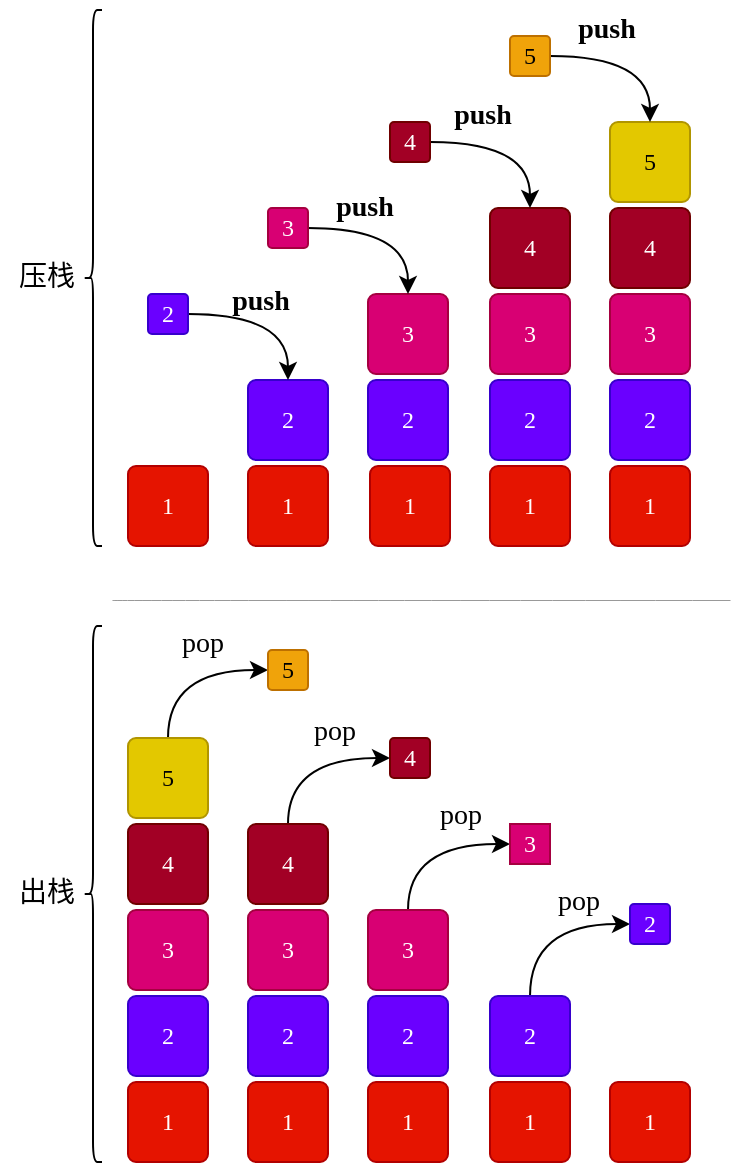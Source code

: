 <mxfile version="20.2.3" type="device" pages="5"><diagram id="qOT2HNkKHY7KAXEcqiIJ" name="图4-1"><mxGraphModel dx="1234" dy="791" grid="0" gridSize="10" guides="1" tooltips="1" connect="1" arrows="1" fold="1" page="1" pageScale="1" pageWidth="550" pageHeight="1000" math="0" shadow="0"><root><mxCell id="0"/><mxCell id="1" parent="0"/><mxCell id="9qZE-AeLcL2f0it0Uvyx-2" value="1" style="rounded=1;whiteSpace=wrap;html=1;fontFamily=Comic Sans MS;arcSize=10;fillColor=#e51400;fontColor=#ffffff;strokeColor=#B20000;" vertex="1" parent="1"><mxGeometry x="85" y="252" width="40" height="40" as="geometry"/></mxCell><mxCell id="9qZE-AeLcL2f0it0Uvyx-3" value="1" style="rounded=1;whiteSpace=wrap;html=1;fontFamily=Comic Sans MS;arcSize=10;fillColor=#e51400;fontColor=#ffffff;strokeColor=#B20000;" vertex="1" parent="1"><mxGeometry x="145" y="252" width="40" height="40" as="geometry"/></mxCell><mxCell id="9qZE-AeLcL2f0it0Uvyx-4" value="2" style="rounded=1;whiteSpace=wrap;html=1;fontFamily=Comic Sans MS;arcSize=10;fillColor=#6a00ff;fontColor=#ffffff;strokeColor=#3700CC;" vertex="1" parent="1"><mxGeometry x="145" y="209" width="40" height="40" as="geometry"/></mxCell><mxCell id="9qZE-AeLcL2f0it0Uvyx-5" value="1" style="rounded=1;whiteSpace=wrap;html=1;fontFamily=Comic Sans MS;arcSize=10;fillColor=#e51400;fontColor=#ffffff;strokeColor=#B20000;" vertex="1" parent="1"><mxGeometry x="206" y="252" width="40" height="40" as="geometry"/></mxCell><mxCell id="9qZE-AeLcL2f0it0Uvyx-6" value="2" style="rounded=1;whiteSpace=wrap;html=1;fontFamily=Comic Sans MS;arcSize=10;fillColor=#6a00ff;fontColor=#ffffff;strokeColor=#3700CC;" vertex="1" parent="1"><mxGeometry x="205" y="209" width="40" height="40" as="geometry"/></mxCell><mxCell id="9qZE-AeLcL2f0it0Uvyx-7" value="3" style="rounded=1;whiteSpace=wrap;html=1;fontFamily=Comic Sans MS;arcSize=10;fillColor=#d80073;fontColor=#ffffff;strokeColor=#A50040;" vertex="1" parent="1"><mxGeometry x="205" y="166" width="40" height="40" as="geometry"/></mxCell><mxCell id="9qZE-AeLcL2f0it0Uvyx-8" value="1" style="rounded=1;whiteSpace=wrap;html=1;fontFamily=Comic Sans MS;arcSize=10;fillColor=#e51400;fontColor=#ffffff;strokeColor=#B20000;" vertex="1" parent="1"><mxGeometry x="266" y="252" width="40" height="40" as="geometry"/></mxCell><mxCell id="9qZE-AeLcL2f0it0Uvyx-9" value="2" style="rounded=1;whiteSpace=wrap;html=1;fontFamily=Comic Sans MS;arcSize=10;fillColor=#6a00ff;fontColor=#ffffff;strokeColor=#3700CC;" vertex="1" parent="1"><mxGeometry x="266" y="209" width="40" height="40" as="geometry"/></mxCell><mxCell id="9qZE-AeLcL2f0it0Uvyx-10" value="3" style="rounded=1;whiteSpace=wrap;html=1;fontFamily=Comic Sans MS;arcSize=10;fillColor=#d80073;fontColor=#ffffff;strokeColor=#A50040;" vertex="1" parent="1"><mxGeometry x="266" y="166" width="40" height="40" as="geometry"/></mxCell><mxCell id="9qZE-AeLcL2f0it0Uvyx-11" value="4" style="rounded=1;whiteSpace=wrap;html=1;fontFamily=Comic Sans MS;arcSize=10;fillColor=#a20025;fontColor=#ffffff;strokeColor=#6F0000;" vertex="1" parent="1"><mxGeometry x="266" y="123" width="40" height="40" as="geometry"/></mxCell><mxCell id="9qZE-AeLcL2f0it0Uvyx-12" value="1" style="rounded=1;whiteSpace=wrap;html=1;fontFamily=Comic Sans MS;arcSize=10;fillColor=#e51400;fontColor=#ffffff;strokeColor=#B20000;" vertex="1" parent="1"><mxGeometry x="326" y="252" width="40" height="40" as="geometry"/></mxCell><mxCell id="9qZE-AeLcL2f0it0Uvyx-13" value="2" style="rounded=1;whiteSpace=wrap;html=1;fontFamily=Comic Sans MS;arcSize=10;fillColor=#6a00ff;fontColor=#ffffff;strokeColor=#3700CC;" vertex="1" parent="1"><mxGeometry x="326" y="209" width="40" height="40" as="geometry"/></mxCell><mxCell id="9qZE-AeLcL2f0it0Uvyx-14" value="3" style="rounded=1;whiteSpace=wrap;html=1;fontFamily=Comic Sans MS;arcSize=10;fillColor=#d80073;fontColor=#ffffff;strokeColor=#A50040;" vertex="1" parent="1"><mxGeometry x="326" y="166" width="40" height="40" as="geometry"/></mxCell><mxCell id="9qZE-AeLcL2f0it0Uvyx-15" value="4" style="rounded=1;whiteSpace=wrap;html=1;fontFamily=Comic Sans MS;arcSize=10;fillColor=#a20025;fontColor=#ffffff;strokeColor=#6F0000;" vertex="1" parent="1"><mxGeometry x="326" y="123" width="40" height="40" as="geometry"/></mxCell><mxCell id="9qZE-AeLcL2f0it0Uvyx-16" value="5" style="rounded=1;whiteSpace=wrap;html=1;fontFamily=Comic Sans MS;arcSize=10;fillColor=#e3c800;fontColor=#000000;strokeColor=#B09500;" vertex="1" parent="1"><mxGeometry x="326" y="80" width="40" height="40" as="geometry"/></mxCell><mxCell id="9qZE-AeLcL2f0it0Uvyx-25" style="edgeStyle=orthogonalEdgeStyle;rounded=0;orthogonalLoop=1;jettySize=auto;html=1;exitX=1;exitY=0.5;exitDx=0;exitDy=0;fontFamily=Comic Sans MS;curved=1;" edge="1" parent="1" source="9qZE-AeLcL2f0it0Uvyx-17" target="9qZE-AeLcL2f0it0Uvyx-4"><mxGeometry relative="1" as="geometry"/></mxCell><mxCell id="9qZE-AeLcL2f0it0Uvyx-17" value="2" style="rounded=1;whiteSpace=wrap;html=1;fontFamily=Comic Sans MS;arcSize=10;fillColor=#6a00ff;fontColor=#ffffff;strokeColor=#3700CC;" vertex="1" parent="1"><mxGeometry x="95" y="166" width="20" height="20" as="geometry"/></mxCell><mxCell id="9qZE-AeLcL2f0it0Uvyx-26" style="edgeStyle=orthogonalEdgeStyle;curved=1;rounded=0;orthogonalLoop=1;jettySize=auto;html=1;exitX=1;exitY=0.5;exitDx=0;exitDy=0;fontFamily=Comic Sans MS;" edge="1" parent="1" source="9qZE-AeLcL2f0it0Uvyx-20" target="9qZE-AeLcL2f0it0Uvyx-7"><mxGeometry relative="1" as="geometry"/></mxCell><mxCell id="9qZE-AeLcL2f0it0Uvyx-20" value="3" style="rounded=1;whiteSpace=wrap;html=1;fontFamily=Comic Sans MS;arcSize=10;fillColor=#d80073;fontColor=#ffffff;strokeColor=#A50040;" vertex="1" parent="1"><mxGeometry x="155" y="123" width="20" height="20" as="geometry"/></mxCell><mxCell id="9qZE-AeLcL2f0it0Uvyx-27" style="edgeStyle=orthogonalEdgeStyle;curved=1;rounded=0;orthogonalLoop=1;jettySize=auto;html=1;exitX=1;exitY=0.5;exitDx=0;exitDy=0;fontFamily=Comic Sans MS;" edge="1" parent="1" source="9qZE-AeLcL2f0it0Uvyx-21" target="9qZE-AeLcL2f0it0Uvyx-11"><mxGeometry relative="1" as="geometry"/></mxCell><mxCell id="9qZE-AeLcL2f0it0Uvyx-21" value="4" style="rounded=1;whiteSpace=wrap;html=1;fontFamily=Comic Sans MS;arcSize=10;fillColor=#a20025;fontColor=#ffffff;strokeColor=#6F0000;" vertex="1" parent="1"><mxGeometry x="216" y="80" width="20" height="20" as="geometry"/></mxCell><mxCell id="9qZE-AeLcL2f0it0Uvyx-28" style="edgeStyle=orthogonalEdgeStyle;curved=1;rounded=0;orthogonalLoop=1;jettySize=auto;html=1;exitX=1;exitY=0.5;exitDx=0;exitDy=0;fontFamily=Comic Sans MS;" edge="1" parent="1" source="9qZE-AeLcL2f0it0Uvyx-22" target="9qZE-AeLcL2f0it0Uvyx-16"><mxGeometry relative="1" as="geometry"/></mxCell><mxCell id="9qZE-AeLcL2f0it0Uvyx-22" value="5" style="rounded=1;whiteSpace=wrap;html=1;fontFamily=Comic Sans MS;arcSize=10;fillColor=#f0a30a;fontColor=#000000;strokeColor=#BD7000;" vertex="1" parent="1"><mxGeometry x="276" y="37" width="20" height="20" as="geometry"/></mxCell><mxCell id="9qZE-AeLcL2f0it0Uvyx-29" value="&lt;b&gt;&lt;font style=&quot;font-size: 14px;&quot;&gt;push&lt;/font&gt;&lt;/b&gt;" style="text;html=1;align=center;verticalAlign=middle;resizable=0;points=[];autosize=1;strokeColor=none;fillColor=none;fontFamily=Comic Sans MS;" vertex="1" parent="1"><mxGeometry x="127" y="155" width="48" height="29" as="geometry"/></mxCell><mxCell id="9qZE-AeLcL2f0it0Uvyx-32" value="&lt;b&gt;&lt;font style=&quot;font-size: 14px;&quot;&gt;push&lt;/font&gt;&lt;/b&gt;" style="text;html=1;align=center;verticalAlign=middle;resizable=0;points=[];autosize=1;strokeColor=none;fillColor=none;fontFamily=Comic Sans MS;" vertex="1" parent="1"><mxGeometry x="179" y="108" width="48" height="29" as="geometry"/></mxCell><mxCell id="9qZE-AeLcL2f0it0Uvyx-33" value="&lt;b&gt;&lt;font style=&quot;font-size: 14px;&quot;&gt;push&lt;/font&gt;&lt;/b&gt;" style="text;html=1;align=center;verticalAlign=middle;resizable=0;points=[];autosize=1;strokeColor=none;fillColor=none;fontFamily=Comic Sans MS;" vertex="1" parent="1"><mxGeometry x="238" y="62" width="48" height="29" as="geometry"/></mxCell><mxCell id="9qZE-AeLcL2f0it0Uvyx-34" value="&lt;b&gt;&lt;font style=&quot;font-size: 14px;&quot;&gt;push&lt;/font&gt;&lt;/b&gt;" style="text;html=1;align=center;verticalAlign=middle;resizable=0;points=[];autosize=1;strokeColor=none;fillColor=none;fontFamily=Comic Sans MS;" vertex="1" parent="1"><mxGeometry x="300" y="19" width="48" height="29" as="geometry"/></mxCell><mxCell id="9qZE-AeLcL2f0it0Uvyx-35" value="1" style="rounded=1;whiteSpace=wrap;html=1;fontFamily=Comic Sans MS;arcSize=10;fillColor=#e51400;fontColor=#ffffff;strokeColor=#B20000;" vertex="1" parent="1"><mxGeometry x="85" y="560" width="40" height="40" as="geometry"/></mxCell><mxCell id="9qZE-AeLcL2f0it0Uvyx-36" value="2" style="rounded=1;whiteSpace=wrap;html=1;fontFamily=Comic Sans MS;arcSize=10;fillColor=#6a00ff;fontColor=#ffffff;strokeColor=#3700CC;" vertex="1" parent="1"><mxGeometry x="85" y="517" width="40" height="40" as="geometry"/></mxCell><mxCell id="9qZE-AeLcL2f0it0Uvyx-37" value="3" style="rounded=1;whiteSpace=wrap;html=1;fontFamily=Comic Sans MS;arcSize=10;fillColor=#d80073;fontColor=#ffffff;strokeColor=#A50040;" vertex="1" parent="1"><mxGeometry x="85" y="474" width="40" height="40" as="geometry"/></mxCell><mxCell id="9qZE-AeLcL2f0it0Uvyx-38" value="4" style="rounded=1;whiteSpace=wrap;html=1;fontFamily=Comic Sans MS;arcSize=10;fillColor=#a20025;fontColor=#ffffff;strokeColor=#6F0000;" vertex="1" parent="1"><mxGeometry x="85" y="431" width="40" height="40" as="geometry"/></mxCell><mxCell id="9qZE-AeLcL2f0it0Uvyx-55" style="edgeStyle=orthogonalEdgeStyle;curved=1;rounded=0;orthogonalLoop=1;jettySize=auto;html=1;exitX=0.5;exitY=0;exitDx=0;exitDy=0;entryX=0;entryY=0.5;entryDx=0;entryDy=0;fontFamily=Comic Sans MS;fontSize=14;" edge="1" parent="1" source="9qZE-AeLcL2f0it0Uvyx-39" target="9qZE-AeLcL2f0it0Uvyx-50"><mxGeometry relative="1" as="geometry"/></mxCell><mxCell id="9qZE-AeLcL2f0it0Uvyx-39" value="5" style="rounded=1;whiteSpace=wrap;html=1;fontFamily=Comic Sans MS;arcSize=10;fillColor=#e3c800;fontColor=#000000;strokeColor=#B09500;" vertex="1" parent="1"><mxGeometry x="85" y="388" width="40" height="40" as="geometry"/></mxCell><mxCell id="9qZE-AeLcL2f0it0Uvyx-40" value="1" style="rounded=1;whiteSpace=wrap;html=1;fontFamily=Comic Sans MS;arcSize=10;fillColor=#e51400;fontColor=#ffffff;strokeColor=#B20000;" vertex="1" parent="1"><mxGeometry x="145" y="560" width="40" height="40" as="geometry"/></mxCell><mxCell id="9qZE-AeLcL2f0it0Uvyx-41" value="2" style="rounded=1;whiteSpace=wrap;html=1;fontFamily=Comic Sans MS;arcSize=10;fillColor=#6a00ff;fontColor=#ffffff;strokeColor=#3700CC;" vertex="1" parent="1"><mxGeometry x="145" y="517" width="40" height="40" as="geometry"/></mxCell><mxCell id="9qZE-AeLcL2f0it0Uvyx-42" value="3" style="rounded=1;whiteSpace=wrap;html=1;fontFamily=Comic Sans MS;arcSize=10;fillColor=#d80073;fontColor=#ffffff;strokeColor=#A50040;" vertex="1" parent="1"><mxGeometry x="145" y="474" width="40" height="40" as="geometry"/></mxCell><mxCell id="9qZE-AeLcL2f0it0Uvyx-56" style="edgeStyle=orthogonalEdgeStyle;curved=1;rounded=0;orthogonalLoop=1;jettySize=auto;html=1;exitX=0.5;exitY=0;exitDx=0;exitDy=0;entryX=0;entryY=0.5;entryDx=0;entryDy=0;fontFamily=Comic Sans MS;fontSize=14;" edge="1" parent="1" source="9qZE-AeLcL2f0it0Uvyx-43" target="9qZE-AeLcL2f0it0Uvyx-51"><mxGeometry relative="1" as="geometry"/></mxCell><mxCell id="9qZE-AeLcL2f0it0Uvyx-43" value="4" style="rounded=1;whiteSpace=wrap;html=1;fontFamily=Comic Sans MS;arcSize=10;fillColor=#a20025;fontColor=#ffffff;strokeColor=#6F0000;" vertex="1" parent="1"><mxGeometry x="145" y="431" width="40" height="40" as="geometry"/></mxCell><mxCell id="9qZE-AeLcL2f0it0Uvyx-44" value="1" style="rounded=1;whiteSpace=wrap;html=1;fontFamily=Comic Sans MS;arcSize=10;fillColor=#e51400;fontColor=#ffffff;strokeColor=#B20000;" vertex="1" parent="1"><mxGeometry x="205" y="560" width="40" height="40" as="geometry"/></mxCell><mxCell id="9qZE-AeLcL2f0it0Uvyx-45" value="2" style="rounded=1;whiteSpace=wrap;html=1;fontFamily=Comic Sans MS;arcSize=10;fillColor=#6a00ff;fontColor=#ffffff;strokeColor=#3700CC;" vertex="1" parent="1"><mxGeometry x="205" y="517" width="40" height="40" as="geometry"/></mxCell><mxCell id="9qZE-AeLcL2f0it0Uvyx-57" style="edgeStyle=orthogonalEdgeStyle;curved=1;rounded=0;orthogonalLoop=1;jettySize=auto;html=1;exitX=0.5;exitY=0;exitDx=0;exitDy=0;entryX=0;entryY=0.5;entryDx=0;entryDy=0;fontFamily=Comic Sans MS;fontSize=14;" edge="1" parent="1" source="9qZE-AeLcL2f0it0Uvyx-46" target="9qZE-AeLcL2f0it0Uvyx-53"><mxGeometry relative="1" as="geometry"/></mxCell><mxCell id="9qZE-AeLcL2f0it0Uvyx-46" value="3" style="rounded=1;whiteSpace=wrap;html=1;fontFamily=Comic Sans MS;arcSize=10;fillColor=#d80073;fontColor=#ffffff;strokeColor=#A50040;" vertex="1" parent="1"><mxGeometry x="205" y="474" width="40" height="40" as="geometry"/></mxCell><mxCell id="9qZE-AeLcL2f0it0Uvyx-47" value="1" style="rounded=1;whiteSpace=wrap;html=1;fontFamily=Comic Sans MS;arcSize=10;fillColor=#e51400;fontColor=#ffffff;strokeColor=#B20000;" vertex="1" parent="1"><mxGeometry x="266" y="560" width="40" height="40" as="geometry"/></mxCell><mxCell id="9qZE-AeLcL2f0it0Uvyx-58" style="edgeStyle=orthogonalEdgeStyle;curved=1;rounded=0;orthogonalLoop=1;jettySize=auto;html=1;exitX=0.5;exitY=0;exitDx=0;exitDy=0;entryX=0;entryY=0.5;entryDx=0;entryDy=0;fontFamily=Comic Sans MS;fontSize=14;" edge="1" parent="1" source="9qZE-AeLcL2f0it0Uvyx-48" target="9qZE-AeLcL2f0it0Uvyx-54"><mxGeometry relative="1" as="geometry"/></mxCell><mxCell id="9qZE-AeLcL2f0it0Uvyx-48" value="2" style="rounded=1;whiteSpace=wrap;html=1;fontFamily=Comic Sans MS;arcSize=10;fillColor=#6a00ff;fontColor=#ffffff;strokeColor=#3700CC;" vertex="1" parent="1"><mxGeometry x="266" y="517" width="40" height="40" as="geometry"/></mxCell><mxCell id="9qZE-AeLcL2f0it0Uvyx-49" value="1" style="rounded=1;whiteSpace=wrap;html=1;fontFamily=Comic Sans MS;arcSize=10;fillColor=#e51400;fontColor=#ffffff;strokeColor=#B20000;" vertex="1" parent="1"><mxGeometry x="326" y="560" width="40" height="40" as="geometry"/></mxCell><mxCell id="9qZE-AeLcL2f0it0Uvyx-50" value="5" style="rounded=1;whiteSpace=wrap;html=1;fontFamily=Comic Sans MS;arcSize=10;fillColor=#f0a30a;fontColor=#000000;strokeColor=#BD7000;" vertex="1" parent="1"><mxGeometry x="155" y="344" width="20" height="20" as="geometry"/></mxCell><mxCell id="9qZE-AeLcL2f0it0Uvyx-51" value="4" style="rounded=1;whiteSpace=wrap;html=1;fontFamily=Comic Sans MS;arcSize=10;fillColor=#a20025;fontColor=#ffffff;strokeColor=#6F0000;" vertex="1" parent="1"><mxGeometry x="216" y="388" width="20" height="20" as="geometry"/></mxCell><mxCell id="9qZE-AeLcL2f0it0Uvyx-53" value="3" style="rounded=1;whiteSpace=wrap;html=1;fontFamily=Comic Sans MS;arcSize=0;fillColor=#d80073;fontColor=#ffffff;strokeColor=#A50040;" vertex="1" parent="1"><mxGeometry x="276" y="431" width="20" height="20" as="geometry"/></mxCell><mxCell id="9qZE-AeLcL2f0it0Uvyx-54" value="2" style="rounded=1;whiteSpace=wrap;html=1;fontFamily=Comic Sans MS;arcSize=10;fillColor=#6a00ff;fontColor=#ffffff;strokeColor=#3700CC;" vertex="1" parent="1"><mxGeometry x="336" y="471" width="20" height="20" as="geometry"/></mxCell><mxCell id="9qZE-AeLcL2f0it0Uvyx-59" value="pop" style="text;html=1;align=center;verticalAlign=middle;resizable=0;points=[];autosize=1;strokeColor=none;fillColor=none;fontSize=14;fontFamily=Comic Sans MS;" vertex="1" parent="1"><mxGeometry x="102" y="326" width="40" height="29" as="geometry"/></mxCell><mxCell id="9qZE-AeLcL2f0it0Uvyx-60" value="pop" style="text;html=1;align=center;verticalAlign=middle;resizable=0;points=[];autosize=1;strokeColor=none;fillColor=none;fontSize=14;fontFamily=Comic Sans MS;" vertex="1" parent="1"><mxGeometry x="168" y="370" width="40" height="29" as="geometry"/></mxCell><mxCell id="9qZE-AeLcL2f0it0Uvyx-61" value="pop" style="text;html=1;align=center;verticalAlign=middle;resizable=0;points=[];autosize=1;strokeColor=none;fillColor=none;fontSize=14;fontFamily=Comic Sans MS;" vertex="1" parent="1"><mxGeometry x="231" y="412" width="40" height="29" as="geometry"/></mxCell><mxCell id="9qZE-AeLcL2f0it0Uvyx-62" value="pop" style="text;html=1;align=center;verticalAlign=middle;resizable=0;points=[];autosize=1;strokeColor=none;fillColor=none;fontSize=14;fontFamily=Comic Sans MS;" vertex="1" parent="1"><mxGeometry x="290" y="455" width="40" height="29" as="geometry"/></mxCell><mxCell id="9qZE-AeLcL2f0it0Uvyx-63" value="" style="endArrow=none;html=1;rounded=0;fontFamily=Comic Sans MS;fontSize=14;curved=1;strokeWidth=0.5;strokeColor=#999999;" edge="1" parent="1"><mxGeometry width="50" height="50" relative="1" as="geometry"><mxPoint x="77" y="319" as="sourcePoint"/><mxPoint x="386" y="319" as="targetPoint"/></mxGeometry></mxCell><mxCell id="9qZE-AeLcL2f0it0Uvyx-64" value="" style="shape=curlyBracket;whiteSpace=wrap;html=1;rounded=1;fontFamily=Comic Sans MS;fontSize=14;" vertex="1" parent="1"><mxGeometry x="63" y="24" width="9" height="268" as="geometry"/></mxCell><mxCell id="9qZE-AeLcL2f0it0Uvyx-65" value="" style="shape=curlyBracket;whiteSpace=wrap;html=1;rounded=1;fontFamily=Comic Sans MS;fontSize=14;" vertex="1" parent="1"><mxGeometry x="63" y="332" width="9" height="268" as="geometry"/></mxCell><mxCell id="9qZE-AeLcL2f0it0Uvyx-66" value="压栈" style="text;html=1;align=center;verticalAlign=middle;resizable=0;points=[];autosize=1;strokeColor=none;fillColor=none;fontSize=14;fontFamily=Comic Sans MS;" vertex="1" parent="1"><mxGeometry x="21" y="143" width="46" height="29" as="geometry"/></mxCell><mxCell id="9qZE-AeLcL2f0it0Uvyx-67" value="出栈" style="text;html=1;align=center;verticalAlign=middle;resizable=0;points=[];autosize=1;strokeColor=none;fillColor=none;fontSize=14;fontFamily=Comic Sans MS;" vertex="1" parent="1"><mxGeometry x="21" y="451.5" width="46" height="29" as="geometry"/></mxCell></root></mxGraphModel></diagram><diagram id="Rxe-Qqow-APBI7zNEmas" name="图4-2"><mxGraphModel dx="987" dy="633" grid="0" gridSize="10" guides="1" tooltips="1" connect="1" arrows="1" fold="1" page="1" pageScale="1" pageWidth="550" pageHeight="1000" math="0" shadow="0"><root><mxCell id="0"/><mxCell id="1" parent="0"/><mxCell id="JRa3YFE91RJSDqS5MOs0-35" value="" style="rounded=1;whiteSpace=wrap;html=1;fontFamily=Comic Sans MS;fontSize=12;strokeWidth=1;fillColor=none;arcSize=2;" vertex="1" parent="1"><mxGeometry x="116.5" y="141" width="423.5" height="244" as="geometry"/></mxCell><mxCell id="FOy0woTp4od84AZG3J9m-1" value="4" style="rounded=1;whiteSpace=wrap;html=1;fontFamily=Comic Sans MS;arcSize=10;fillColor=#d80073;fontColor=#ffffff;strokeColor=#A50040;" vertex="1" parent="1"><mxGeometry x="135" y="287" width="40" height="40" as="geometry"/></mxCell><mxCell id="FOy0woTp4od84AZG3J9m-2" value="3" style="rounded=1;whiteSpace=wrap;html=1;fontFamily=Comic Sans MS;arcSize=10;fillColor=#d80073;fontColor=#ffffff;strokeColor=#A50040;" vertex="1" parent="1"><mxGeometry x="178" y="287" width="40" height="40" as="geometry"/></mxCell><mxCell id="FOy0woTp4od84AZG3J9m-3" value="2" style="rounded=1;whiteSpace=wrap;html=1;fontFamily=Comic Sans MS;arcSize=10;fillColor=#008a00;fontColor=#ffffff;strokeColor=#005700;" vertex="1" parent="1"><mxGeometry x="220" y="287" width="40" height="40" as="geometry"/></mxCell><mxCell id="FOy0woTp4od84AZG3J9m-4" value="1" style="rounded=1;whiteSpace=wrap;html=1;fontFamily=Comic Sans MS;arcSize=10;fillColor=#008a00;fontColor=#ffffff;strokeColor=#005700;" vertex="1" parent="1"><mxGeometry x="263" y="287" width="40" height="40" as="geometry"/></mxCell><mxCell id="FOy0woTp4od84AZG3J9m-5" value="8" style="rounded=1;whiteSpace=wrap;html=1;fontFamily=Comic Sans MS;arcSize=10;dashed=1;" vertex="1" parent="1"><mxGeometry x="306" y="287" width="40" height="40" as="geometry"/></mxCell><mxCell id="FOy0woTp4od84AZG3J9m-6" value="7" style="rounded=1;whiteSpace=wrap;html=1;fontFamily=Comic Sans MS;arcSize=10;dashed=1;" vertex="1" parent="1"><mxGeometry x="349" y="287" width="40" height="40" as="geometry"/></mxCell><mxCell id="FOy0woTp4od84AZG3J9m-7" value="6" style="rounded=1;whiteSpace=wrap;html=1;fontFamily=Comic Sans MS;arcSize=10;dashed=1;" vertex="1" parent="1"><mxGeometry x="391" y="287" width="40" height="40" as="geometry"/></mxCell><mxCell id="FOy0woTp4od84AZG3J9m-8" value="5" style="rounded=1;whiteSpace=wrap;html=1;fontFamily=Comic Sans MS;arcSize=10;fillColor=#f0a30a;fontColor=#000000;strokeColor=#BD7000;" vertex="1" parent="1"><mxGeometry x="434" y="287" width="40" height="40" as="geometry"/></mxCell><mxCell id="FOy0woTp4od84AZG3J9m-9" value="2" style="rounded=1;whiteSpace=wrap;html=1;fontFamily=Comic Sans MS;arcSize=10;fillColor=#008a00;fontColor=#ffffff;strokeColor=#005700;" vertex="1" parent="1"><mxGeometry x="135" y="229" width="40" height="40" as="geometry"/></mxCell><mxCell id="FOy0woTp4od84AZG3J9m-10" value="1" style="rounded=1;whiteSpace=wrap;html=1;fontFamily=Comic Sans MS;arcSize=10;fillColor=#008a00;fontColor=#ffffff;strokeColor=#005700;" vertex="1" parent="1"><mxGeometry x="178" y="229" width="40" height="40" as="geometry"/></mxCell><mxCell id="FOy0woTp4od84AZG3J9m-11" value="4" style="rounded=1;whiteSpace=wrap;html=1;fontFamily=Comic Sans MS;arcSize=10;fillColor=#d80073;fontColor=#ffffff;strokeColor=#A50040;" vertex="1" parent="1"><mxGeometry x="220" y="229" width="40" height="40" as="geometry"/></mxCell><mxCell id="FOy0woTp4od84AZG3J9m-12" value="3" style="rounded=1;whiteSpace=wrap;html=1;fontFamily=Comic Sans MS;arcSize=10;fillColor=#d80073;fontColor=#ffffff;strokeColor=#A50040;" vertex="1" parent="1"><mxGeometry x="263" y="229" width="40" height="40" as="geometry"/></mxCell><mxCell id="FOy0woTp4od84AZG3J9m-17" value="2" style="rounded=1;whiteSpace=wrap;html=1;fontFamily=Comic Sans MS;arcSize=10;fillColor=#008a00;fontColor=#ffffff;strokeColor=#005700;" vertex="1" parent="1"><mxGeometry x="135" y="173" width="40" height="40" as="geometry"/></mxCell><mxCell id="FOy0woTp4od84AZG3J9m-18" value="1" style="rounded=1;whiteSpace=wrap;html=1;fontFamily=Comic Sans MS;arcSize=10;fillColor=#008a00;fontColor=#ffffff;strokeColor=#005700;" vertex="1" parent="1"><mxGeometry x="178" y="173" width="40" height="40" as="geometry"/></mxCell><mxCell id="JRa3YFE91RJSDqS5MOs0-1" value="1" style="rounded=1;whiteSpace=wrap;html=1;fontFamily=Comic Sans MS;arcSize=10;fillColor=#008a00;fontColor=#ffffff;strokeColor=#005700;" vertex="1" parent="1"><mxGeometry x="62" y="345" width="40" height="40" as="geometry"/></mxCell><mxCell id="JRa3YFE91RJSDqS5MOs0-2" value="2" style="rounded=1;whiteSpace=wrap;html=1;fontFamily=Comic Sans MS;arcSize=10;fillColor=#008a00;fontColor=#ffffff;strokeColor=#005700;" vertex="1" parent="1"><mxGeometry x="62" y="294" width="40" height="40" as="geometry"/></mxCell><mxCell id="JRa3YFE91RJSDqS5MOs0-3" value="3" style="rounded=1;whiteSpace=wrap;html=1;fontFamily=Comic Sans MS;arcSize=10;fillColor=#d80073;fontColor=#ffffff;strokeColor=#A50040;" vertex="1" parent="1"><mxGeometry x="62" y="242" width="40" height="40" as="geometry"/></mxCell><mxCell id="JRa3YFE91RJSDqS5MOs0-4" value="4" style="rounded=1;whiteSpace=wrap;html=1;fontFamily=Comic Sans MS;arcSize=10;fillColor=#d80073;fontColor=#ffffff;strokeColor=#A50040;" vertex="1" parent="1"><mxGeometry x="62" y="191" width="40" height="40" as="geometry"/></mxCell><mxCell id="JRa3YFE91RJSDqS5MOs0-31" style="edgeStyle=orthogonalEdgeStyle;curved=1;rounded=0;orthogonalLoop=1;jettySize=auto;html=1;exitX=0.5;exitY=0;exitDx=0;exitDy=0;entryX=0;entryY=0.5;entryDx=0;entryDy=0;fontFamily=Comic Sans MS;fontSize=12;strokeColor=#000000;strokeWidth=0.5;" edge="1" parent="1" source="JRa3YFE91RJSDqS5MOs0-5" target="JRa3YFE91RJSDqS5MOs0-30"><mxGeometry relative="1" as="geometry"/></mxCell><mxCell id="JRa3YFE91RJSDqS5MOs0-5" value="5" style="rounded=1;whiteSpace=wrap;html=1;fontFamily=Comic Sans MS;arcSize=10;fillColor=#f0a30a;fontColor=#000000;strokeColor=#BD7000;" vertex="1" parent="1"><mxGeometry x="63" y="139.75" width="40" height="40" as="geometry"/></mxCell><mxCell id="JRa3YFE91RJSDqS5MOs0-6" style="edgeStyle=orthogonalEdgeStyle;curved=1;rounded=0;orthogonalLoop=1;jettySize=auto;html=1;exitX=1;exitY=0.5;exitDx=0;exitDy=0;fontFamily=Comic Sans MS;" edge="1" parent="1" source="JRa3YFE91RJSDqS5MOs0-7" target="JRa3YFE91RJSDqS5MOs0-5"><mxGeometry relative="1" as="geometry"/></mxCell><mxCell id="JRa3YFE91RJSDqS5MOs0-7" value="5" style="rounded=1;whiteSpace=wrap;html=1;fontFamily=Comic Sans MS;arcSize=10;fillColor=#f0a30a;fontColor=#000000;strokeColor=#BD7000;" vertex="1" parent="1"><mxGeometry x="13" y="96.75" width="20" height="20" as="geometry"/></mxCell><mxCell id="JRa3YFE91RJSDqS5MOs0-8" value="&lt;b&gt;&lt;font style=&quot;font-size: 14px;&quot;&gt;push&lt;/font&gt;&lt;/b&gt;" style="text;html=1;align=center;verticalAlign=middle;resizable=0;points=[];autosize=1;strokeColor=none;fillColor=none;fontFamily=Comic Sans MS;" vertex="1" parent="1"><mxGeometry x="37" y="78.75" width="48" height="29" as="geometry"/></mxCell><mxCell id="JRa3YFE91RJSDqS5MOs0-9" value="" style="shape=curlyBracket;whiteSpace=wrap;html=1;rounded=1;fontFamily=Comic Sans MS;fontSize=14;rotation=90;" vertex="1" parent="1"><mxGeometry x="254.75" y="179.75" width="13.5" height="83" as="geometry"/></mxCell><mxCell id="JRa3YFE91RJSDqS5MOs0-10" value="&lt;font style=&quot;font-size: 12px;&quot;&gt;双倍扩容&lt;/font&gt;" style="text;html=1;align=center;verticalAlign=middle;resizable=0;points=[];autosize=1;strokeColor=none;fillColor=none;fontSize=14;fontFamily=Comic Sans MS;" vertex="1" parent="1"><mxGeometry x="228.5" y="189" width="66" height="29" as="geometry"/></mxCell><mxCell id="JRa3YFE91RJSDqS5MOs0-11" value="" style="line;strokeWidth=2;html=1;perimeter=backbonePerimeter;points=[];outlineConnect=0;fontFamily=Comic Sans MS;fontSize=12;fillColor=#008a00;fontColor=#ffffff;strokeColor=#005700;" vertex="1" parent="1"><mxGeometry x="136" y="269" width="81" height="9.53" as="geometry"/></mxCell><mxCell id="JRa3YFE91RJSDqS5MOs0-13" value="" style="line;strokeWidth=2;html=1;perimeter=backbonePerimeter;points=[];outlineConnect=0;fontFamily=Comic Sans MS;fontSize=12;fillColor=#d80073;fontColor=#ffffff;strokeColor=#A50040;" vertex="1" parent="1"><mxGeometry x="221" y="269" width="81" height="9.53" as="geometry"/></mxCell><mxCell id="JRa3YFE91RJSDqS5MOs0-14" value="" style="endArrow=classic;html=1;rounded=0;fontFamily=Comic Sans MS;fontSize=12;strokeColor=#005700;strokeWidth=0.5;curved=1;fillColor=#008a00;" edge="1" parent="1" source="JRa3YFE91RJSDqS5MOs0-11"><mxGeometry width="50" height="50" relative="1" as="geometry"><mxPoint x="225" y="321" as="sourcePoint"/><mxPoint x="259" y="285" as="targetPoint"/></mxGeometry></mxCell><mxCell id="JRa3YFE91RJSDqS5MOs0-24" value="步骤2" style="edgeLabel;html=1;align=center;verticalAlign=middle;resizable=0;points=[];fontSize=10;fontFamily=Comic Sans MS;" vertex="1" connectable="0" parent="JRa3YFE91RJSDqS5MOs0-14"><mxGeometry x="-0.161" relative="1" as="geometry"><mxPoint as="offset"/></mxGeometry></mxCell><mxCell id="JRa3YFE91RJSDqS5MOs0-15" value="" style="endArrow=classic;html=1;rounded=0;fontFamily=Comic Sans MS;fontSize=12;strokeColor=#6F0000;strokeWidth=0.5;curved=1;fillColor=#a20025;" edge="1" parent="1" source="JRa3YFE91RJSDqS5MOs0-13"><mxGeometry width="50" height="50" relative="1" as="geometry"><mxPoint x="225" y="321" as="sourcePoint"/><mxPoint x="176" y="286" as="targetPoint"/></mxGeometry></mxCell><mxCell id="JRa3YFE91RJSDqS5MOs0-23" value="步骤1" style="edgeLabel;html=1;align=center;verticalAlign=middle;resizable=0;points=[];fontSize=10;fontFamily=Comic Sans MS;" vertex="1" connectable="0" parent="JRa3YFE91RJSDqS5MOs0-15"><mxGeometry x="-0.07" y="-1" relative="1" as="geometry"><mxPoint as="offset"/></mxGeometry></mxCell><mxCell id="JRa3YFE91RJSDqS5MOs0-18" value="一次扩容，两次数据拷贝&lt;br&gt;System.arraycopy" style="text;html=1;align=center;verticalAlign=middle;resizable=0;points=[];autosize=1;strokeColor=none;fillColor=none;fontSize=12;fontFamily=Comic Sans MS;" vertex="1" parent="1"><mxGeometry x="143.62" y="340" width="150" height="41" as="geometry"/></mxCell><mxCell id="JRa3YFE91RJSDqS5MOs0-19" value="" style="shape=curlyBracket;whiteSpace=wrap;html=1;rounded=1;fontFamily=Comic Sans MS;fontSize=12;strokeWidth=2;rotation=-90;" vertex="1" parent="1"><mxGeometry x="212.12" y="253.62" width="13" height="166.75" as="geometry"/></mxCell><mxCell id="JRa3YFE91RJSDqS5MOs0-26" value="" style="shape=curlyBracket;whiteSpace=wrap;html=1;rounded=1;fontFamily=Comic Sans MS;fontSize=12;strokeWidth=2;rotation=-90;" vertex="1" parent="1"><mxGeometry x="384" y="253.62" width="13" height="166.75" as="geometry"/></mxCell><mxCell id="JRa3YFE91RJSDqS5MOs0-27" value="&lt;font style=&quot;font-size: 12px;&quot;&gt;空间不足后，继续扩容迁移&lt;/font&gt;" style="text;html=1;align=center;verticalAlign=middle;resizable=0;points=[];autosize=1;strokeColor=none;fillColor=none;fontSize=8;fontFamily=Comic Sans MS;" vertex="1" parent="1"><mxGeometry x="309.5" y="340" width="162" height="26" as="geometry"/></mxCell><mxCell id="JRa3YFE91RJSDqS5MOs0-28" value="" style="endArrow=classic;html=1;rounded=0;fontFamily=Comic Sans MS;fontSize=12;strokeColor=#000000;strokeWidth=0.5;curved=1;entryX=0.5;entryY=0;entryDx=0;entryDy=0;" edge="1" parent="1" source="JRa3YFE91RJSDqS5MOs0-29" target="FOy0woTp4od84AZG3J9m-5"><mxGeometry width="50" height="50" relative="1" as="geometry"><mxPoint x="350" y="246" as="sourcePoint"/><mxPoint x="415.5" y="144" as="targetPoint"/></mxGeometry></mxCell><mxCell id="JRa3YFE91RJSDqS5MOs0-29" value="扩容后，从新增扩容位置添加元素" style="text;html=1;align=center;verticalAlign=middle;resizable=0;points=[];autosize=1;strokeColor=none;fillColor=none;fontSize=12;fontFamily=Comic Sans MS;" vertex="1" parent="1"><mxGeometry x="339" y="221" width="198" height="26" as="geometry"/></mxCell><mxCell id="JRa3YFE91RJSDqS5MOs0-30" value="5" style="rounded=1;whiteSpace=wrap;html=1;fontFamily=Comic Sans MS;arcSize=10;fillColor=#f0a30a;fontColor=#000000;strokeColor=#BD7000;" vertex="1" parent="1"><mxGeometry x="146.62" y="96.75" width="20" height="20" as="geometry"/></mxCell><mxCell id="JRa3YFE91RJSDqS5MOs0-33" value="&lt;b&gt;&lt;font style=&quot;font-size: 14px;&quot;&gt;pop&lt;/font&gt;&lt;/b&gt;" style="text;html=1;align=center;verticalAlign=middle;resizable=0;points=[];autosize=1;strokeColor=none;fillColor=none;fontFamily=Comic Sans MS;" vertex="1" parent="1"><mxGeometry x="103" y="78.75" width="40" height="29" as="geometry"/></mxCell><mxCell id="JRa3YFE91RJSDqS5MOs0-34" value="&lt;div style=&quot;&quot;&gt;&lt;span style=&quot;background-color: initial;&quot;&gt;元素数量 &amp;amp; 空间大小&lt;/span&gt;&lt;/div&gt;&lt;div style=&quot;&quot;&gt;&lt;span style=&quot;background-color: initial;&quot;&gt;第1波：从5开始到结束，按照当前元素总量位置开始，一直到结束&lt;/span&gt;&lt;/div&gt;&lt;div style=&quot;&quot;&gt;&lt;span style=&quot;background-color: initial;&quot;&gt;第2波：回到0开始继续，因为超过元素数与计算，正好是0&lt;/span&gt;&lt;/div&gt;" style="text;html=1;align=left;verticalAlign=middle;resizable=0;points=[];autosize=1;strokeColor=none;fillColor=none;fontSize=12;fontFamily=Comic Sans MS;" vertex="1" parent="1"><mxGeometry x="175" y="79.25" width="367" height="55" as="geometry"/></mxCell><mxCell id="JRa3YFE91RJSDqS5MOs0-39" value="&lt;font style=&quot;font-size: 12px;&quot; color=&quot;#999999&quot;&gt;@小傅哥&lt;/font&gt;" style="text;html=1;align=center;verticalAlign=middle;resizable=0;points=[];autosize=1;strokeColor=none;fillColor=none;fontSize=14;fontFamily=Comic Sans MS;" vertex="1" parent="1"><mxGeometry x="477.5" y="358" width="65" height="29" as="geometry"/></mxCell><mxCell id="JRa3YFE91RJSDqS5MOs0-40" value="" style="shape=curlyBracket;whiteSpace=wrap;html=1;rounded=1;fontFamily=Comic Sans MS;fontSize=12;fontColor=#999999;strokeWidth=1;fillColor=none;" vertex="1" parent="1"><mxGeometry x="45" y="139.75" width="13" height="246.25" as="geometry"/></mxCell><mxCell id="JRa3YFE91RJSDqS5MOs0-41" value="&lt;font color=&quot;#000000&quot;&gt;堆栈&lt;br&gt;元素&lt;/font&gt;" style="text;html=1;align=center;verticalAlign=middle;resizable=0;points=[];autosize=1;strokeColor=none;fillColor=none;fontSize=12;fontFamily=Comic Sans MS;fontColor=#999999;" vertex="1" parent="1"><mxGeometry x="9" y="242.5" width="42" height="41" as="geometry"/></mxCell></root></mxGraphModel></diagram><diagram id="Tb7dtcf-hzLNenJKN87m" name="图4-3"><mxGraphModel dx="987" dy="633" grid="0" gridSize="10" guides="1" tooltips="1" connect="1" arrows="1" fold="1" page="1" pageScale="1" pageWidth="550" pageHeight="700" math="0" shadow="0"><root><mxCell id="0"/><mxCell id="1" parent="0"/><mxCell id="B4HYKSKf2xSs_lICn2Fm-1" value="" style="rounded=1;whiteSpace=wrap;html=1;fontFamily=Comic Sans MS;arcSize=10;fillColor=#fad7ac;strokeColor=#b46504;" vertex="1" parent="1"><mxGeometry x="135" y="287" width="40" height="40" as="geometry"/></mxCell><mxCell id="B4HYKSKf2xSs_lICn2Fm-2" value="2" style="rounded=1;whiteSpace=wrap;html=1;fontFamily=Comic Sans MS;arcSize=10;fillColor=#fad7ac;strokeColor=#b46504;" vertex="1" parent="1"><mxGeometry x="178" y="287" width="40" height="40" as="geometry"/></mxCell><mxCell id="B4HYKSKf2xSs_lICn2Fm-12" value="0" style="text;html=1;align=center;verticalAlign=middle;resizable=0;points=[];autosize=1;strokeColor=none;fillColor=none;fontSize=12;fontFamily=Comic Sans MS;fontColor=#000000;" vertex="1" parent="1"><mxGeometry x="142.5" y="332" width="25" height="26" as="geometry"/></mxCell><mxCell id="B4HYKSKf2xSs_lICn2Fm-13" value="1" style="text;html=1;align=center;verticalAlign=middle;resizable=0;points=[];autosize=1;strokeColor=none;fillColor=none;fontSize=12;fontFamily=Comic Sans MS;fontColor=#000000;" vertex="1" parent="1"><mxGeometry x="186.5" y="332" width="23" height="26" as="geometry"/></mxCell><mxCell id="B4HYKSKf2xSs_lICn2Fm-14" value="Idx" style="text;html=1;align=center;verticalAlign=middle;resizable=0;points=[];autosize=1;strokeColor=none;fillColor=none;fontSize=12;fontFamily=Comic Sans MS;fontColor=#000000;" vertex="1" parent="1"><mxGeometry x="96" y="332" width="39" height="26" as="geometry"/></mxCell><mxCell id="B4HYKSKf2xSs_lICn2Fm-15" value="&lt;pre style=&quot;background-color: rgb(255, 255, 255); color: rgb(8, 8, 8); font-size: 9.8pt;&quot;&gt;&lt;font face=&quot;Comic Sans MS&quot;&gt;&lt;span style=&quot;color: rgb(135, 16, 148);&quot;&gt;head &lt;/span&gt;= (&lt;span style=&quot;color: rgb(135, 16, 148);&quot;&gt;head &lt;/span&gt;- &lt;span style=&quot;color: rgb(23, 80, 235);&quot;&gt;1&lt;/span&gt;) &amp;amp; (&lt;span style=&quot;color: rgb(135, 16, 148);&quot;&gt;elements&lt;/span&gt;.&lt;span style=&quot;color: rgb(135, 16, 148);&quot;&gt;length &lt;/span&gt;- &lt;span style=&quot;color: rgb(23, 80, 235);&quot;&gt;1&lt;/span&gt;)&lt;/font&gt;&lt;/pre&gt;&lt;pre style=&quot;background-color: rgb(255, 255, 255); color: rgb(8, 8, 8); font-size: 9.8pt;&quot;&gt;&lt;font face=&quot;Comic Sans MS&quot;&gt;        =  (0 - 1) &amp;amp; (2 - 1)&lt;br/&gt;        = -1 &amp;amp; 1&lt;br/&gt;        = 1&lt;/font&gt;&lt;/pre&gt;&lt;pre style=&quot;background-color: rgb(255, 255, 255); color: rgb(8, 8, 8); font-size: 9.8pt;&quot;&gt;&lt;font face=&quot;Comic Sans MS&quot;&gt;    &lt;/font&gt;&lt;/pre&gt;" style="text;whiteSpace=wrap;html=1;fontSize=12;fontFamily=Comic Sans MS;fontColor=#000000;" vertex="1" parent="1"><mxGeometry x="257" y="219" width="272" height="44" as="geometry"/></mxCell><mxCell id="B4HYKSKf2xSs_lICn2Fm-16" value="计算索引，找到数组的队尾" style="text;html=1;align=center;verticalAlign=middle;resizable=0;points=[];autosize=1;strokeColor=none;fillColor=none;fontSize=12;fontFamily=Comic Sans MS;fontColor=#000000;" vertex="1" parent="1"><mxGeometry x="282" y="313" width="162" height="26" as="geometry"/></mxCell><mxCell id="B4HYKSKf2xSs_lICn2Fm-17" value="" style="endArrow=classic;html=1;rounded=0;fontFamily=Comic Sans MS;fontSize=12;fontColor=#000000;strokeColor=#000000;strokeWidth=0.5;curved=1;entryX=1.065;entryY=0.423;entryDx=0;entryDy=0;entryPerimeter=0;" edge="1" parent="1" source="B4HYKSKf2xSs_lICn2Fm-16" target="B4HYKSKf2xSs_lICn2Fm-13"><mxGeometry width="50" height="50" relative="1" as="geometry"><mxPoint x="249" y="392" as="sourcePoint"/><mxPoint x="299" y="342" as="targetPoint"/></mxGeometry></mxCell><mxCell id="B4HYKSKf2xSs_lICn2Fm-19" value="head 初始是0" style="text;html=1;align=center;verticalAlign=middle;resizable=0;points=[];autosize=1;strokeColor=none;fillColor=none;fontSize=12;fontFamily=Comic Sans MS;fontColor=#000000;" vertex="1" parent="1"><mxGeometry x="405" y="265" width="92" height="26" as="geometry"/></mxCell><mxCell id="B4HYKSKf2xSs_lICn2Fm-20" value="2" style="rounded=1;whiteSpace=wrap;html=1;fontFamily=Comic Sans MS;arcSize=10;fillColor=#fad7ac;strokeColor=#b46504;" vertex="1" parent="1"><mxGeometry x="135" y="373" width="40" height="40" as="geometry"/></mxCell><mxCell id="B4HYKSKf2xSs_lICn2Fm-21" value="1" style="rounded=1;whiteSpace=wrap;html=1;fontFamily=Comic Sans MS;arcSize=10;fillColor=#fad7ac;strokeColor=#b46504;" vertex="1" parent="1"><mxGeometry x="178" y="373" width="40" height="40" as="geometry"/></mxCell><mxCell id="B4HYKSKf2xSs_lICn2Fm-22" value="0" style="text;html=1;align=center;verticalAlign=middle;resizable=0;points=[];autosize=1;strokeColor=none;fillColor=none;fontSize=12;fontFamily=Comic Sans MS;fontColor=#000000;" vertex="1" parent="1"><mxGeometry x="142.5" y="418" width="25" height="26" as="geometry"/></mxCell><mxCell id="B4HYKSKf2xSs_lICn2Fm-23" value="1" style="text;html=1;align=center;verticalAlign=middle;resizable=0;points=[];autosize=1;strokeColor=none;fillColor=none;fontSize=12;fontFamily=Comic Sans MS;fontColor=#000000;" vertex="1" parent="1"><mxGeometry x="186.5" y="419" width="23" height="26" as="geometry"/></mxCell><mxCell id="B4HYKSKf2xSs_lICn2Fm-24" value="Idx" style="text;html=1;align=center;verticalAlign=middle;resizable=0;points=[];autosize=1;strokeColor=none;fillColor=none;fontSize=12;fontFamily=Comic Sans MS;fontColor=#000000;" vertex="1" parent="1"><mxGeometry x="96" y="419" width="39" height="26" as="geometry"/></mxCell><mxCell id="B4HYKSKf2xSs_lICn2Fm-25" value="4" style="rounded=1;whiteSpace=wrap;html=1;fontFamily=Comic Sans MS;arcSize=10;fillColor=#b0e3e6;strokeColor=#0e8088;" vertex="1" parent="1"><mxGeometry x="221" y="373" width="40" height="40" as="geometry"/></mxCell><mxCell id="B4HYKSKf2xSs_lICn2Fm-26" value="3" style="rounded=1;whiteSpace=wrap;html=1;fontFamily=Comic Sans MS;arcSize=10;fillColor=#b0e3e6;strokeColor=#0e8088;" vertex="1" parent="1"><mxGeometry x="264" y="373" width="40" height="40" as="geometry"/></mxCell><mxCell id="B4HYKSKf2xSs_lICn2Fm-27" value="扩容后" style="text;html=1;align=center;verticalAlign=middle;resizable=0;points=[];autosize=1;strokeColor=none;fillColor=none;fontSize=12;fontFamily=Comic Sans MS;fontColor=#000000;" vertex="1" parent="1"><mxGeometry x="81" y="380" width="54" height="26" as="geometry"/></mxCell><mxCell id="B4HYKSKf2xSs_lICn2Fm-28" value="初始化" style="text;html=1;align=center;verticalAlign=middle;resizable=0;points=[];autosize=1;strokeColor=none;fillColor=none;fontSize=12;fontFamily=Comic Sans MS;fontColor=#000000;" vertex="1" parent="1"><mxGeometry x="83" y="294" width="54" height="26" as="geometry"/></mxCell><mxCell id="hWsbyoOcivKgxDibY5wK-1" value="2" style="text;html=1;align=center;verticalAlign=middle;resizable=0;points=[];autosize=1;strokeColor=none;fillColor=none;fontSize=12;fontFamily=Comic Sans MS;fontColor=#000000;" vertex="1" parent="1"><mxGeometry x="228.5" y="420" width="25" height="26" as="geometry"/></mxCell><mxCell id="hWsbyoOcivKgxDibY5wK-2" value="3" style="text;html=1;align=center;verticalAlign=middle;resizable=0;points=[];autosize=1;strokeColor=none;fillColor=none;fontSize=12;fontFamily=Comic Sans MS;fontColor=#000000;" vertex="1" parent="1"><mxGeometry x="271.5" y="420" width="25" height="26" as="geometry"/></mxCell></root></mxGraphModel></diagram><diagram id="IkdWeTj86vjpzyhwajwK" name="图4-4"><mxGraphModel dx="987" dy="633" grid="0" gridSize="10" guides="1" tooltips="1" connect="1" arrows="1" fold="1" page="1" pageScale="1" pageWidth="550" pageHeight="700" math="0" shadow="0"><root><mxCell id="0"/><mxCell id="1" parent="0"/><mxCell id="Szznh0Cb91rwnF9DpbZC-1" value="1" style="rounded=1;whiteSpace=wrap;html=1;fontFamily=Comic Sans MS;arcSize=10;fillColor=#fad7ac;strokeColor=#b46504;" vertex="1" parent="1"><mxGeometry x="81" y="271" width="40" height="40" as="geometry"/></mxCell><mxCell id="Szznh0Cb91rwnF9DpbZC-2" value="2" style="rounded=1;whiteSpace=wrap;html=1;fontFamily=Comic Sans MS;arcSize=10;fillColor=#fad7ac;strokeColor=#b46504;" vertex="1" parent="1"><mxGeometry x="124" y="271" width="40" height="40" as="geometry"/></mxCell><mxCell id="Szznh0Cb91rwnF9DpbZC-3" value="0" style="text;html=1;align=center;verticalAlign=middle;resizable=0;points=[];autosize=1;strokeColor=none;fillColor=none;fontSize=12;fontFamily=Comic Sans MS;fontColor=#000000;" vertex="1" parent="1"><mxGeometry x="88.5" y="316" width="25" height="26" as="geometry"/></mxCell><mxCell id="Szznh0Cb91rwnF9DpbZC-4" value="1" style="text;html=1;align=center;verticalAlign=middle;resizable=0;points=[];autosize=1;strokeColor=none;fillColor=none;fontSize=12;fontFamily=Comic Sans MS;fontColor=#000000;" vertex="1" parent="1"><mxGeometry x="132.5" y="316" width="23" height="26" as="geometry"/></mxCell><mxCell id="Szznh0Cb91rwnF9DpbZC-5" value="Idx" style="text;html=1;align=center;verticalAlign=middle;resizable=0;points=[];autosize=1;strokeColor=none;fillColor=none;fontSize=12;fontFamily=Comic Sans MS;fontColor=#000000;" vertex="1" parent="1"><mxGeometry x="42" y="316" width="39" height="26" as="geometry"/></mxCell><mxCell id="uECia8gJgr6JgvgBC7ub-1" value="2" style="rounded=1;whiteSpace=wrap;html=1;fontFamily=Comic Sans MS;arcSize=10;fillColor=#fad7ac;strokeColor=#b46504;" vertex="1" parent="1"><mxGeometry x="81" y="357" width="40" height="40" as="geometry"/></mxCell><mxCell id="uECia8gJgr6JgvgBC7ub-2" value="1" style="rounded=1;whiteSpace=wrap;html=1;fontFamily=Comic Sans MS;arcSize=10;fillColor=#fad7ac;strokeColor=#b46504;" vertex="1" parent="1"><mxGeometry x="124" y="357" width="40" height="40" as="geometry"/></mxCell><mxCell id="uECia8gJgr6JgvgBC7ub-3" value="扩容后" style="text;html=1;align=center;verticalAlign=middle;resizable=0;points=[];autosize=1;strokeColor=none;fillColor=none;fontSize=12;fontFamily=Comic Sans MS;fontColor=#000000;" vertex="1" parent="1"><mxGeometry x="27" y="364" width="54" height="26" as="geometry"/></mxCell><mxCell id="d9qIjA4a18cMxNMa5rQ7-1" value="4" style="rounded=1;whiteSpace=wrap;html=1;fontFamily=Comic Sans MS;arcSize=10;fillColor=#b0e3e6;strokeColor=#0e8088;" vertex="1" parent="1"><mxGeometry x="167" y="357" width="40" height="40" as="geometry"/></mxCell><mxCell id="d9qIjA4a18cMxNMa5rQ7-2" value="3" style="rounded=1;whiteSpace=wrap;html=1;fontFamily=Comic Sans MS;arcSize=10;fillColor=#b0e3e6;strokeColor=#0e8088;" vertex="1" parent="1"><mxGeometry x="210" y="357" width="40" height="40" as="geometry"/></mxCell><mxCell id="wKu38_1E1rOYnjG_rLT7-1" value="0" style="text;html=1;align=center;verticalAlign=middle;resizable=0;points=[];autosize=1;strokeColor=none;fillColor=none;fontSize=12;fontFamily=Comic Sans MS;fontColor=#000000;" vertex="1" parent="1"><mxGeometry x="88.5" y="402" width="25" height="26" as="geometry"/></mxCell><mxCell id="wKu38_1E1rOYnjG_rLT7-2" value="1" style="text;html=1;align=center;verticalAlign=middle;resizable=0;points=[];autosize=1;strokeColor=none;fillColor=none;fontSize=12;fontFamily=Comic Sans MS;fontColor=#000000;" vertex="1" parent="1"><mxGeometry x="132.5" y="403" width="23" height="26" as="geometry"/></mxCell><mxCell id="wKu38_1E1rOYnjG_rLT7-3" value="Idx" style="text;html=1;align=center;verticalAlign=middle;resizable=0;points=[];autosize=1;strokeColor=none;fillColor=none;fontSize=12;fontFamily=Comic Sans MS;fontColor=#000000;" vertex="1" parent="1"><mxGeometry x="42" y="403" width="39" height="26" as="geometry"/></mxCell><mxCell id="wKu38_1E1rOYnjG_rLT7-4" value="2" style="text;html=1;align=center;verticalAlign=middle;resizable=0;points=[];autosize=1;strokeColor=none;fillColor=none;fontSize=12;fontFamily=Comic Sans MS;fontColor=#000000;" vertex="1" parent="1"><mxGeometry x="174.5" y="404" width="25" height="26" as="geometry"/></mxCell><mxCell id="wKu38_1E1rOYnjG_rLT7-5" value="3" style="text;html=1;align=center;verticalAlign=middle;resizable=0;points=[];autosize=1;strokeColor=none;fillColor=none;fontSize=12;fontFamily=Comic Sans MS;fontColor=#000000;" vertex="1" parent="1"><mxGeometry x="217.5" y="404" width="25" height="26" as="geometry"/></mxCell><mxCell id="wKu38_1E1rOYnjG_rLT7-6" value="4" style="rounded=1;whiteSpace=wrap;html=1;fontFamily=Comic Sans MS;arcSize=10;fillColor=#b0e3e6;strokeColor=#0e8088;" vertex="1" parent="1"><mxGeometry x="81" y="440" width="40" height="40" as="geometry"/></mxCell><mxCell id="wKu38_1E1rOYnjG_rLT7-7" value="3" style="rounded=1;whiteSpace=wrap;html=1;fontFamily=Comic Sans MS;arcSize=10;fillColor=#b0e3e6;strokeColor=#0e8088;" vertex="1" parent="1"><mxGeometry x="124" y="440" width="40" height="40" as="geometry"/></mxCell><mxCell id="wKu38_1E1rOYnjG_rLT7-8" value="扩容后" style="text;html=1;align=center;verticalAlign=middle;resizable=0;points=[];autosize=1;strokeColor=none;fillColor=none;fontSize=12;fontFamily=Comic Sans MS;fontColor=#000000;" vertex="1" parent="1"><mxGeometry x="27" y="447" width="54" height="26" as="geometry"/></mxCell><mxCell id="wKu38_1E1rOYnjG_rLT7-9" value="2" style="rounded=1;whiteSpace=wrap;html=1;fontFamily=Comic Sans MS;arcSize=10;fillColor=#fad7ac;strokeColor=#b46504;" vertex="1" parent="1"><mxGeometry x="167" y="440" width="40" height="40" as="geometry"/></mxCell><mxCell id="wKu38_1E1rOYnjG_rLT7-10" value="1" style="rounded=1;whiteSpace=wrap;html=1;fontFamily=Comic Sans MS;arcSize=10;fillColor=#fad7ac;strokeColor=#b46504;" vertex="1" parent="1"><mxGeometry x="210" y="440" width="40" height="40" as="geometry"/></mxCell><mxCell id="wKu38_1E1rOYnjG_rLT7-11" value="0" style="text;html=1;align=center;verticalAlign=middle;resizable=0;points=[];autosize=1;strokeColor=none;fillColor=none;fontSize=12;fontFamily=Comic Sans MS;fontColor=#000000;" vertex="1" parent="1"><mxGeometry x="88.5" y="485" width="25" height="26" as="geometry"/></mxCell><mxCell id="wKu38_1E1rOYnjG_rLT7-12" value="1" style="text;html=1;align=center;verticalAlign=middle;resizable=0;points=[];autosize=1;strokeColor=none;fillColor=none;fontSize=12;fontFamily=Comic Sans MS;fontColor=#000000;" vertex="1" parent="1"><mxGeometry x="132.5" y="486" width="23" height="26" as="geometry"/></mxCell><mxCell id="wKu38_1E1rOYnjG_rLT7-13" value="Idx" style="text;html=1;align=center;verticalAlign=middle;resizable=0;points=[];autosize=1;strokeColor=none;fillColor=none;fontSize=12;fontFamily=Comic Sans MS;fontColor=#000000;" vertex="1" parent="1"><mxGeometry x="42" y="486" width="39" height="26" as="geometry"/></mxCell><mxCell id="wKu38_1E1rOYnjG_rLT7-14" value="2" style="text;html=1;align=center;verticalAlign=middle;resizable=0;points=[];autosize=1;strokeColor=none;fillColor=none;fontSize=12;fontFamily=Comic Sans MS;fontColor=#000000;" vertex="1" parent="1"><mxGeometry x="174.5" y="487" width="25" height="26" as="geometry"/></mxCell><mxCell id="wKu38_1E1rOYnjG_rLT7-15" value="3" style="text;html=1;align=center;verticalAlign=middle;resizable=0;points=[];autosize=1;strokeColor=none;fillColor=none;fontSize=12;fontFamily=Comic Sans MS;fontColor=#000000;" vertex="1" parent="1"><mxGeometry x="217.5" y="488" width="25" height="26" as="geometry"/></mxCell><mxCell id="wKu38_1E1rOYnjG_rLT7-16" value="4" style="rounded=1;whiteSpace=wrap;html=1;fontFamily=Comic Sans MS;arcSize=10;" vertex="1" parent="1"><mxGeometry x="253" y="440" width="40" height="40" as="geometry"/></mxCell><mxCell id="wKu38_1E1rOYnjG_rLT7-17" value="3" style="rounded=1;whiteSpace=wrap;html=1;fontFamily=Comic Sans MS;arcSize=10;" vertex="1" parent="1"><mxGeometry x="296" y="440" width="40" height="40" as="geometry"/></mxCell><mxCell id="wKu38_1E1rOYnjG_rLT7-18" value="4" style="text;html=1;align=center;verticalAlign=middle;resizable=0;points=[];autosize=1;strokeColor=none;fillColor=none;fontSize=12;fontFamily=Comic Sans MS;fontColor=#000000;" vertex="1" parent="1"><mxGeometry x="264" y="487" width="25" height="26" as="geometry"/></mxCell><mxCell id="wKu38_1E1rOYnjG_rLT7-19" value="5" style="text;html=1;align=center;verticalAlign=middle;resizable=0;points=[];autosize=1;strokeColor=none;fillColor=none;fontSize=12;fontFamily=Comic Sans MS;fontColor=#000000;" vertex="1" parent="1"><mxGeometry x="307" y="488" width="25" height="26" as="geometry"/></mxCell><mxCell id="wKu38_1E1rOYnjG_rLT7-20" value="" style="shape=curlyBracket;whiteSpace=wrap;html=1;rounded=1;flipH=1;fontFamily=Comic Sans MS;fontSize=12;fontColor=#000000;strokeWidth=1;fillColor=none;" vertex="1" parent="1"><mxGeometry x="339" y="263" width="14" height="217" as="geometry"/></mxCell><mxCell id="wKu38_1E1rOYnjG_rLT7-21" value="每次扩容都是2次分段迁移" style="text;html=1;align=center;verticalAlign=middle;resizable=0;points=[];autosize=1;strokeColor=none;fillColor=none;fontSize=12;fontFamily=Comic Sans MS;fontColor=#000000;" vertex="1" parent="1"><mxGeometry x="350" y="358.5" width="157" height="26" as="geometry"/></mxCell></root></mxGraphModel></diagram><diagram id="c3VHxwGH3s4WzGONtU4Y" name="图4-5"><mxGraphModel dx="1234" dy="791" grid="0" gridSize="10" guides="1" tooltips="1" connect="1" arrows="1" fold="1" page="1" pageScale="1" pageWidth="550" pageHeight="700" math="0" shadow="0"><root><mxCell id="0"/><mxCell id="1" parent="0"/><mxCell id="Okt0JYL0KTDxuoZYBpvK-1" value="4" style="rounded=1;whiteSpace=wrap;html=1;fontFamily=Comic Sans MS;arcSize=10;fillColor=#d80073;fontColor=#ffffff;strokeColor=#A50040;" vertex="1" parent="1"><mxGeometry x="48" y="248.63" width="40" height="40" as="geometry"/></mxCell><mxCell id="Okt0JYL0KTDxuoZYBpvK-2" value="3" style="rounded=1;whiteSpace=wrap;html=1;fontFamily=Comic Sans MS;arcSize=10;fillColor=#d80073;fontColor=#ffffff;strokeColor=#A50040;" vertex="1" parent="1"><mxGeometry x="91" y="248.63" width="40" height="40" as="geometry"/></mxCell><mxCell id="Okt0JYL0KTDxuoZYBpvK-3" value="2" style="rounded=1;whiteSpace=wrap;html=1;fontFamily=Comic Sans MS;arcSize=10;fillColor=#008a00;fontColor=#ffffff;strokeColor=#005700;" vertex="1" parent="1"><mxGeometry x="133" y="248.63" width="40" height="40" as="geometry"/></mxCell><mxCell id="Okt0JYL0KTDxuoZYBpvK-4" value="1" style="rounded=1;whiteSpace=wrap;html=1;fontFamily=Comic Sans MS;arcSize=10;fillColor=#008a00;fontColor=#ffffff;strokeColor=#005700;" vertex="1" parent="1"><mxGeometry x="176" y="248.63" width="40" height="40" as="geometry"/></mxCell><mxCell id="Okt0JYL0KTDxuoZYBpvK-5" value="空" style="rounded=1;whiteSpace=wrap;html=1;fontFamily=Comic Sans MS;arcSize=10;" vertex="1" parent="1"><mxGeometry x="219" y="248.63" width="40" height="40" as="geometry"/></mxCell><mxCell id="Okt0JYL0KTDxuoZYBpvK-6" value="空" style="rounded=1;whiteSpace=wrap;html=1;fontFamily=Comic Sans MS;arcSize=10;" vertex="1" parent="1"><mxGeometry x="262" y="248.63" width="40" height="40" as="geometry"/></mxCell><mxCell id="Okt0JYL0KTDxuoZYBpvK-7" value="6" style="rounded=1;whiteSpace=wrap;html=1;fontFamily=Comic Sans MS;arcSize=10;fillColor=#f0a30a;fontColor=#000000;strokeColor=#BD7000;" vertex="1" parent="1"><mxGeometry x="304" y="248.63" width="40" height="40" as="geometry"/></mxCell><mxCell id="Okt0JYL0KTDxuoZYBpvK-8" value="5" style="rounded=1;whiteSpace=wrap;html=1;fontFamily=Comic Sans MS;arcSize=10;fillColor=#f0a30a;fontColor=#000000;strokeColor=#BD7000;" vertex="1" parent="1"><mxGeometry x="347" y="248.63" width="40" height="40" as="geometry"/></mxCell><mxCell id="jmA1V3vleQoxyDvx0fu0-1" value="0" style="text;html=1;align=center;verticalAlign=middle;resizable=0;points=[];autosize=1;strokeColor=none;fillColor=none;fontSize=12;fontFamily=Comic Sans MS;fontColor=#000000;" vertex="1" parent="1"><mxGeometry x="56" y="294" width="25" height="26" as="geometry"/></mxCell><mxCell id="jmA1V3vleQoxyDvx0fu0-2" value="1" style="text;html=1;align=center;verticalAlign=middle;resizable=0;points=[];autosize=1;strokeColor=none;fillColor=none;fontSize=12;fontFamily=Comic Sans MS;fontColor=#000000;" vertex="1" parent="1"><mxGeometry x="100" y="294" width="23" height="26" as="geometry"/></mxCell><mxCell id="jmA1V3vleQoxyDvx0fu0-3" value="Idx" style="text;html=1;align=center;verticalAlign=middle;resizable=0;points=[];autosize=1;strokeColor=none;fillColor=none;fontSize=12;fontFamily=Comic Sans MS;fontColor=#000000;" vertex="1" parent="1"><mxGeometry x="6" y="295" width="39" height="26" as="geometry"/></mxCell><mxCell id="jmA1V3vleQoxyDvx0fu0-4" value="2" style="text;html=1;align=center;verticalAlign=middle;resizable=0;points=[];autosize=1;strokeColor=none;fillColor=none;fontSize=12;fontFamily=Comic Sans MS;fontColor=#000000;" vertex="1" parent="1"><mxGeometry x="141" y="295" width="25" height="26" as="geometry"/></mxCell><mxCell id="jmA1V3vleQoxyDvx0fu0-5" value="3" style="text;html=1;align=center;verticalAlign=middle;resizable=0;points=[];autosize=1;strokeColor=none;fillColor=none;fontSize=12;fontFamily=Comic Sans MS;fontColor=#000000;" vertex="1" parent="1"><mxGeometry x="184" y="296" width="25" height="26" as="geometry"/></mxCell><mxCell id="jmA1V3vleQoxyDvx0fu0-6" value="4" style="text;html=1;align=center;verticalAlign=middle;resizable=0;points=[];autosize=1;strokeColor=none;fillColor=none;fontSize=12;fontFamily=Comic Sans MS;fontColor=#000000;" vertex="1" parent="1"><mxGeometry x="227" y="296" width="25" height="26" as="geometry"/></mxCell><mxCell id="jmA1V3vleQoxyDvx0fu0-7" value="5" style="text;html=1;align=center;verticalAlign=middle;resizable=0;points=[];autosize=1;strokeColor=none;fillColor=none;fontSize=12;fontFamily=Comic Sans MS;fontColor=#000000;" vertex="1" parent="1"><mxGeometry x="270" y="296" width="25" height="26" as="geometry"/></mxCell><mxCell id="jmA1V3vleQoxyDvx0fu0-8" value="6" style="text;html=1;align=center;verticalAlign=middle;resizable=0;points=[];autosize=1;strokeColor=none;fillColor=none;fontSize=12;fontFamily=Comic Sans MS;fontColor=#000000;" vertex="1" parent="1"><mxGeometry x="312" y="297" width="25" height="26" as="geometry"/></mxCell><mxCell id="jmA1V3vleQoxyDvx0fu0-9" value="7" style="text;html=1;align=center;verticalAlign=middle;resizable=0;points=[];autosize=1;strokeColor=none;fillColor=none;fontSize=12;fontFamily=Comic Sans MS;fontColor=#000000;" vertex="1" parent="1"><mxGeometry x="355" y="297" width="25" height="26" as="geometry"/></mxCell><mxCell id="jmA1V3vleQoxyDvx0fu0-10" value="&lt;pre style=&quot;background-color: rgb(255, 255, 255); color: rgb(8, 8, 8); font-size: 9.8pt;&quot;&gt;&lt;font face=&quot;Comic Sans MS&quot;&gt; idx = (&lt;span style=&quot;color: rgb(0, 0, 0);&quot;&gt;h &lt;/span&gt;+ &lt;span style=&quot;color: rgb(23, 80, 235);&quot;&gt;1&lt;/span&gt;) &amp;amp; (&lt;span style=&quot;color: rgb(135, 16, 148);&quot;&gt;elements&lt;/span&gt;.&lt;span style=&quot;color: rgb(135, 16, 148);&quot;&gt;length &lt;/span&gt;- &lt;span style=&quot;color: rgb(23, 80, 235);&quot;&gt;1&lt;/span&gt;);&lt;/font&gt;&lt;/pre&gt;&lt;pre style=&quot;background-color: rgb(255, 255, 255); color: rgb(8, 8, 8); font-size: 9.8pt;&quot;&gt;&lt;font face=&quot;Comic Sans MS&quot;&gt;       = 6、7、0、1、2、3、4&lt;/font&gt;&lt;/pre&gt;" style="text;whiteSpace=wrap;html=1;fontSize=12;fontFamily=Comic Sans MS;fontColor=#000000;" vertex="1" parent="1"><mxGeometry x="45" y="313" width="287" height="64" as="geometry"/></mxCell></root></mxGraphModel></diagram></mxfile>